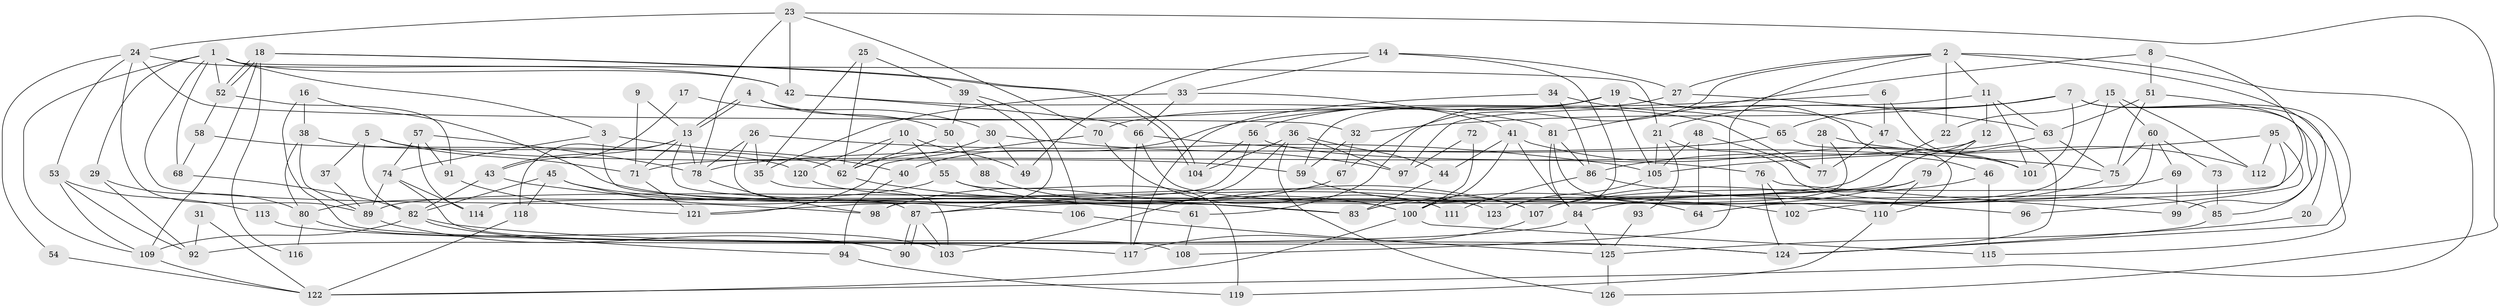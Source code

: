 // Generated by graph-tools (version 1.1) at 2025/15/03/09/25 04:15:15]
// undirected, 126 vertices, 252 edges
graph export_dot {
graph [start="1"]
  node [color=gray90,style=filled];
  1;
  2;
  3;
  4;
  5;
  6;
  7;
  8;
  9;
  10;
  11;
  12;
  13;
  14;
  15;
  16;
  17;
  18;
  19;
  20;
  21;
  22;
  23;
  24;
  25;
  26;
  27;
  28;
  29;
  30;
  31;
  32;
  33;
  34;
  35;
  36;
  37;
  38;
  39;
  40;
  41;
  42;
  43;
  44;
  45;
  46;
  47;
  48;
  49;
  50;
  51;
  52;
  53;
  54;
  55;
  56;
  57;
  58;
  59;
  60;
  61;
  62;
  63;
  64;
  65;
  66;
  67;
  68;
  69;
  70;
  71;
  72;
  73;
  74;
  75;
  76;
  77;
  78;
  79;
  80;
  81;
  82;
  83;
  84;
  85;
  86;
  87;
  88;
  89;
  90;
  91;
  92;
  93;
  94;
  95;
  96;
  97;
  98;
  99;
  100;
  101;
  102;
  103;
  104;
  105;
  106;
  107;
  108;
  109;
  110;
  111;
  112;
  113;
  114;
  115;
  116;
  117;
  118;
  119;
  120;
  121;
  122;
  123;
  124;
  125;
  126;
  1 -- 21;
  1 -- 109;
  1 -- 3;
  1 -- 29;
  1 -- 42;
  1 -- 52;
  1 -- 68;
  1 -- 98;
  2 -- 115;
  2 -- 27;
  2 -- 11;
  2 -- 22;
  2 -- 67;
  2 -- 108;
  2 -- 122;
  3 -- 100;
  3 -- 40;
  3 -- 74;
  4 -- 77;
  4 -- 13;
  4 -- 13;
  4 -- 50;
  5 -- 71;
  5 -- 82;
  5 -- 37;
  5 -- 59;
  6 -- 124;
  6 -- 47;
  6 -- 40;
  7 -- 124;
  7 -- 32;
  7 -- 20;
  7 -- 21;
  7 -- 65;
  7 -- 85;
  7 -- 101;
  8 -- 81;
  8 -- 98;
  8 -- 51;
  9 -- 71;
  9 -- 13;
  10 -- 55;
  10 -- 120;
  10 -- 49;
  10 -- 62;
  11 -- 101;
  11 -- 12;
  11 -- 63;
  11 -- 97;
  12 -- 114;
  12 -- 71;
  12 -- 79;
  13 -- 78;
  13 -- 43;
  13 -- 71;
  13 -- 83;
  13 -- 118;
  14 -- 49;
  14 -- 27;
  14 -- 33;
  14 -- 123;
  15 -- 83;
  15 -- 22;
  15 -- 60;
  15 -- 112;
  16 -- 107;
  16 -- 124;
  16 -- 38;
  17 -- 30;
  17 -- 43;
  18 -- 104;
  18 -- 104;
  18 -- 52;
  18 -- 52;
  18 -- 109;
  18 -- 116;
  19 -- 56;
  19 -- 59;
  19 -- 46;
  19 -- 47;
  19 -- 61;
  19 -- 105;
  20 -- 125;
  21 -- 105;
  21 -- 85;
  21 -- 93;
  22 -- 89;
  23 -- 78;
  23 -- 42;
  23 -- 24;
  23 -- 70;
  23 -- 126;
  24 -- 89;
  24 -- 32;
  24 -- 42;
  24 -- 53;
  24 -- 54;
  25 -- 35;
  25 -- 62;
  25 -- 39;
  26 -- 87;
  26 -- 35;
  26 -- 78;
  26 -- 105;
  27 -- 70;
  27 -- 63;
  28 -- 112;
  28 -- 100;
  28 -- 77;
  29 -- 80;
  29 -- 92;
  30 -- 97;
  30 -- 62;
  30 -- 49;
  31 -- 122;
  31 -- 92;
  32 -- 59;
  32 -- 67;
  33 -- 66;
  33 -- 35;
  33 -- 41;
  34 -- 117;
  34 -- 65;
  34 -- 86;
  35 -- 103;
  36 -- 126;
  36 -- 44;
  36 -- 97;
  36 -- 103;
  36 -- 104;
  37 -- 89;
  38 -- 62;
  38 -- 80;
  38 -- 89;
  39 -- 50;
  39 -- 87;
  39 -- 106;
  40 -- 94;
  41 -- 84;
  41 -- 44;
  41 -- 100;
  41 -- 101;
  42 -- 66;
  42 -- 81;
  43 -- 82;
  43 -- 61;
  44 -- 83;
  45 -- 118;
  45 -- 83;
  45 -- 82;
  45 -- 106;
  46 -- 107;
  46 -- 115;
  47 -- 101;
  47 -- 77;
  48 -- 105;
  48 -- 77;
  48 -- 64;
  50 -- 62;
  50 -- 88;
  51 -- 63;
  51 -- 75;
  51 -- 99;
  52 -- 58;
  52 -- 91;
  53 -- 92;
  53 -- 109;
  53 -- 113;
  54 -- 122;
  55 -- 119;
  55 -- 80;
  55 -- 107;
  56 -- 121;
  56 -- 104;
  56 -- 76;
  57 -- 78;
  57 -- 74;
  57 -- 91;
  57 -- 114;
  58 -- 68;
  58 -- 120;
  59 -- 64;
  60 -- 75;
  60 -- 64;
  60 -- 69;
  60 -- 73;
  61 -- 108;
  62 -- 83;
  63 -- 86;
  63 -- 75;
  65 -- 78;
  65 -- 110;
  66 -- 75;
  66 -- 102;
  66 -- 117;
  67 -- 98;
  68 -- 82;
  69 -- 99;
  69 -- 107;
  70 -- 121;
  70 -- 111;
  71 -- 121;
  72 -- 100;
  72 -- 97;
  73 -- 85;
  74 -- 108;
  74 -- 89;
  74 -- 114;
  75 -- 84;
  76 -- 124;
  76 -- 99;
  76 -- 102;
  78 -- 98;
  79 -- 87;
  79 -- 83;
  79 -- 110;
  80 -- 103;
  80 -- 116;
  81 -- 110;
  81 -- 84;
  81 -- 86;
  82 -- 109;
  82 -- 94;
  82 -- 124;
  84 -- 92;
  84 -- 125;
  85 -- 124;
  86 -- 96;
  86 -- 111;
  87 -- 90;
  87 -- 90;
  87 -- 103;
  88 -- 100;
  89 -- 90;
  91 -- 121;
  93 -- 125;
  94 -- 119;
  95 -- 102;
  95 -- 105;
  95 -- 96;
  95 -- 112;
  100 -- 122;
  100 -- 115;
  105 -- 123;
  106 -- 125;
  107 -- 117;
  109 -- 122;
  110 -- 119;
  113 -- 117;
  118 -- 122;
  120 -- 123;
  125 -- 126;
}
